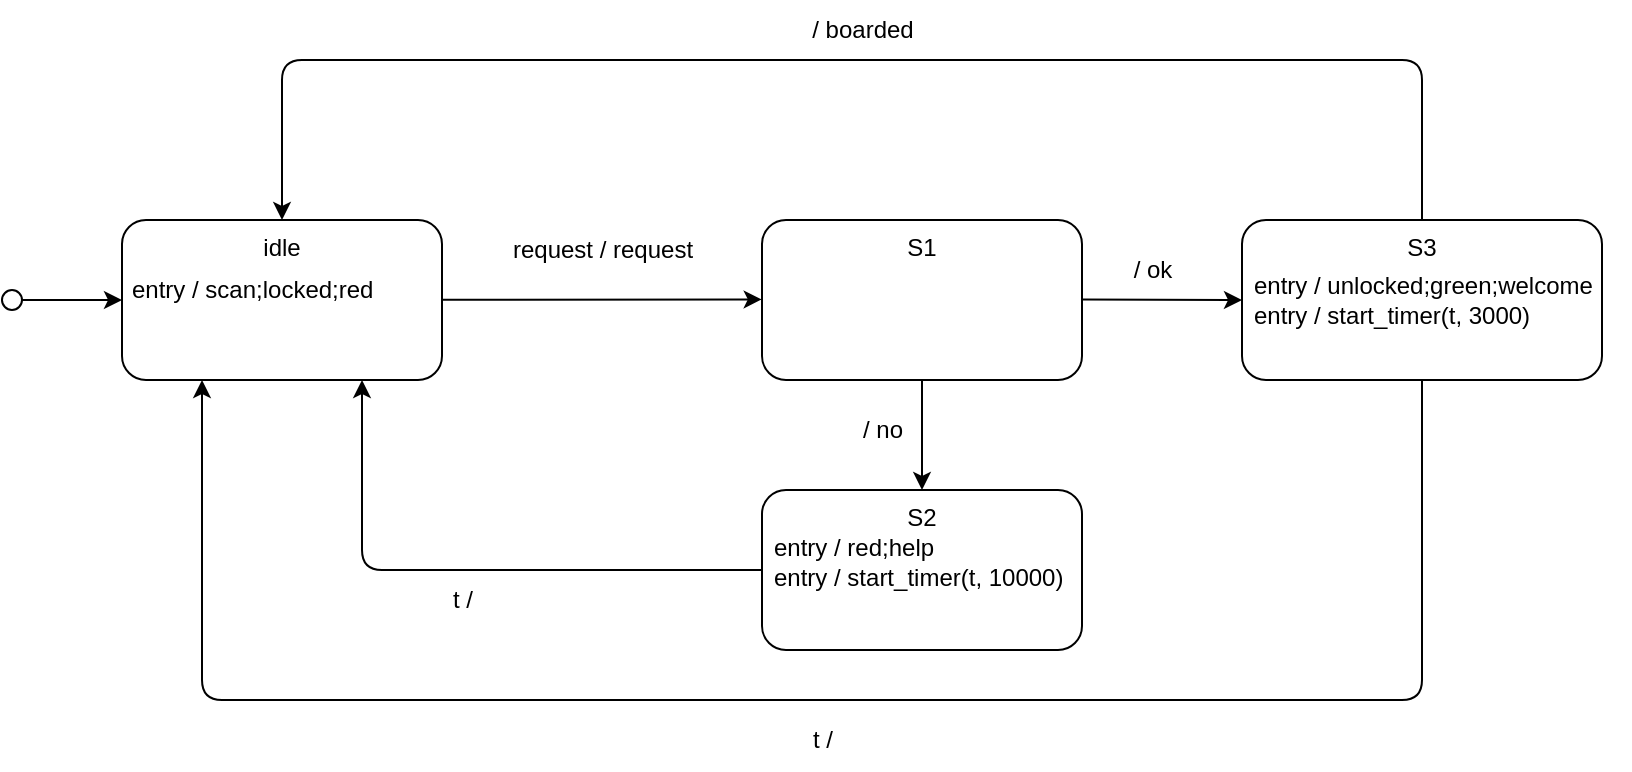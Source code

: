 <mxfile>
    <diagram id="N-Y1tkPyOTOdXdy4aFnt" name="Page-1">
        <mxGraphModel dx="923" dy="1053" grid="1" gridSize="10" guides="1" tooltips="1" connect="1" arrows="1" fold="1" page="0" pageScale="1" pageWidth="827" pageHeight="1169" math="0" shadow="0">
            <root>
                <mxCell id="0"/>
                <mxCell id="1" parent="0"/>
                <mxCell id="27" style="edgeStyle=none;html=1;entryX=-0.001;entryY=0.49;entryDx=0;entryDy=0;entryPerimeter=0;" parent="1" source="2" edge="1">
                    <mxGeometry relative="1" as="geometry">
                        <mxPoint x="479.85" y="-0.3" as="targetPoint"/>
                    </mxGeometry>
                </mxCell>
                <mxCell id="2" value="idle" style="rounded=1;whiteSpace=wrap;html=1;verticalAlign=top;" parent="1" vertex="1">
                    <mxGeometry x="160" y="-40" width="160" height="80" as="geometry"/>
                </mxCell>
                <mxCell id="26" value="request / request" style="text;html=1;align=center;verticalAlign=middle;resizable=0;points=[];autosize=1;strokeColor=none;fillColor=none;" parent="1" vertex="1">
                    <mxGeometry x="345" y="-40" width="110" height="30" as="geometry"/>
                </mxCell>
                <mxCell id="40" value="entry / scan;locked;red" style="text;html=1;align=left;verticalAlign=middle;resizable=0;points=[];autosize=1;strokeColor=none;fillColor=none;" parent="1" vertex="1">
                    <mxGeometry x="163" y="-20" width="140" height="30" as="geometry"/>
                </mxCell>
                <mxCell id="52" style="edgeStyle=none;html=1;entryX=0;entryY=0.5;entryDx=0;entryDy=0;fontColor=#FFFFFF;" parent="1" source="51" target="2" edge="1">
                    <mxGeometry relative="1" as="geometry">
                        <mxPoint x="80" y="55" as="targetPoint"/>
                    </mxGeometry>
                </mxCell>
                <mxCell id="51" value="" style="ellipse;whiteSpace=wrap;html=1;aspect=fixed;" parent="1" vertex="1">
                    <mxGeometry x="100" y="-5" width="10" height="10" as="geometry"/>
                </mxCell>
                <mxCell id="77" value="S1" style="rounded=1;whiteSpace=wrap;html=1;verticalAlign=top;" vertex="1" parent="1">
                    <mxGeometry x="480" y="-40" width="160" height="80" as="geometry"/>
                </mxCell>
                <mxCell id="78" value="S2" style="rounded=1;whiteSpace=wrap;html=1;verticalAlign=top;" vertex="1" parent="1">
                    <mxGeometry x="480" y="95" width="160" height="80" as="geometry"/>
                </mxCell>
                <mxCell id="80" style="edgeStyle=none;html=1;" edge="1" parent="1">
                    <mxGeometry relative="1" as="geometry">
                        <mxPoint x="720" as="targetPoint"/>
                        <mxPoint x="640" y="-0.3" as="sourcePoint"/>
                    </mxGeometry>
                </mxCell>
                <mxCell id="81" style="edgeStyle=none;html=1;entryX=0.5;entryY=0;entryDx=0;entryDy=0;exitX=0.5;exitY=1;exitDx=0;exitDy=0;" edge="1" parent="1" source="77" target="78">
                    <mxGeometry relative="1" as="geometry">
                        <mxPoint x="709.85" y="60.0" as="targetPoint"/>
                        <mxPoint x="550" y="60.2" as="sourcePoint"/>
                    </mxGeometry>
                </mxCell>
                <mxCell id="82" value="/ ok" style="text;html=1;align=center;verticalAlign=middle;resizable=0;points=[];autosize=1;strokeColor=none;fillColor=none;" vertex="1" parent="1">
                    <mxGeometry x="655" y="-30" width="40" height="30" as="geometry"/>
                </mxCell>
                <mxCell id="83" value="/ no" style="text;html=1;align=center;verticalAlign=middle;resizable=0;points=[];autosize=1;strokeColor=none;fillColor=none;" vertex="1" parent="1">
                    <mxGeometry x="520" y="50" width="40" height="30" as="geometry"/>
                </mxCell>
                <mxCell id="84" value="entry / red;help&lt;br&gt;entry / start_timer(t, 10000)" style="text;html=1;align=left;verticalAlign=middle;resizable=0;points=[];autosize=1;strokeColor=none;fillColor=none;" vertex="1" parent="1">
                    <mxGeometry x="484" y="111" width="170" height="40" as="geometry"/>
                </mxCell>
                <mxCell id="87" style="edgeStyle=none;html=1;entryX=0.75;entryY=1;entryDx=0;entryDy=0;exitX=0;exitY=0.5;exitDx=0;exitDy=0;" edge="1" parent="1" source="78" target="2">
                    <mxGeometry relative="1" as="geometry">
                        <mxPoint x="255.0" y="95.0" as="targetPoint"/>
                        <mxPoint x="440" y="140" as="sourcePoint"/>
                        <Array as="points">
                            <mxPoint x="280" y="135"/>
                        </Array>
                    </mxGeometry>
                </mxCell>
                <mxCell id="89" value="t /" style="text;html=1;align=center;verticalAlign=middle;resizable=0;points=[];autosize=1;strokeColor=none;fillColor=none;" vertex="1" parent="1">
                    <mxGeometry x="315" y="135" width="30" height="30" as="geometry"/>
                </mxCell>
                <mxCell id="91" value="S3" style="rounded=1;whiteSpace=wrap;html=1;verticalAlign=top;" vertex="1" parent="1">
                    <mxGeometry x="720" y="-40" width="180" height="80" as="geometry"/>
                </mxCell>
                <mxCell id="88" value="entry / unlocked;green;welcome&lt;br&gt;entry / start_timer(t, 3000)" style="text;html=1;align=left;verticalAlign=middle;resizable=0;points=[];autosize=1;strokeColor=none;fillColor=none;" vertex="1" parent="1">
                    <mxGeometry x="724" y="-20" width="190" height="40" as="geometry"/>
                </mxCell>
                <mxCell id="92" value="" style="endArrow=classic;html=1;exitX=0.5;exitY=0;exitDx=0;exitDy=0;entryX=0.5;entryY=0;entryDx=0;entryDy=0;" edge="1" parent="1" source="91" target="2">
                    <mxGeometry width="50" height="50" relative="1" as="geometry">
                        <mxPoint x="800" y="-50" as="sourcePoint"/>
                        <mxPoint x="150" y="-130" as="targetPoint"/>
                        <Array as="points">
                            <mxPoint x="810" y="-120"/>
                            <mxPoint x="240" y="-120"/>
                        </Array>
                    </mxGeometry>
                </mxCell>
                <mxCell id="93" value="/ boarded" style="text;html=1;align=center;verticalAlign=middle;resizable=0;points=[];autosize=1;strokeColor=none;fillColor=none;" vertex="1" parent="1">
                    <mxGeometry x="495" y="-150" width="70" height="30" as="geometry"/>
                </mxCell>
                <mxCell id="94" style="edgeStyle=none;html=1;entryX=0.25;entryY=1;entryDx=0;entryDy=0;exitX=0.5;exitY=1;exitDx=0;exitDy=0;" edge="1" parent="1" source="91" target="2">
                    <mxGeometry relative="1" as="geometry">
                        <mxPoint x="240" y="135" as="targetPoint"/>
                        <mxPoint x="480" y="230" as="sourcePoint"/>
                        <Array as="points">
                            <mxPoint x="810" y="200"/>
                            <mxPoint x="520" y="200"/>
                            <mxPoint x="200" y="200"/>
                        </Array>
                    </mxGeometry>
                </mxCell>
                <mxCell id="95" value="t /" style="text;html=1;align=center;verticalAlign=middle;resizable=0;points=[];autosize=1;strokeColor=none;fillColor=none;" vertex="1" parent="1">
                    <mxGeometry x="495" y="205" width="30" height="30" as="geometry"/>
                </mxCell>
            </root>
        </mxGraphModel>
    </diagram>
</mxfile>